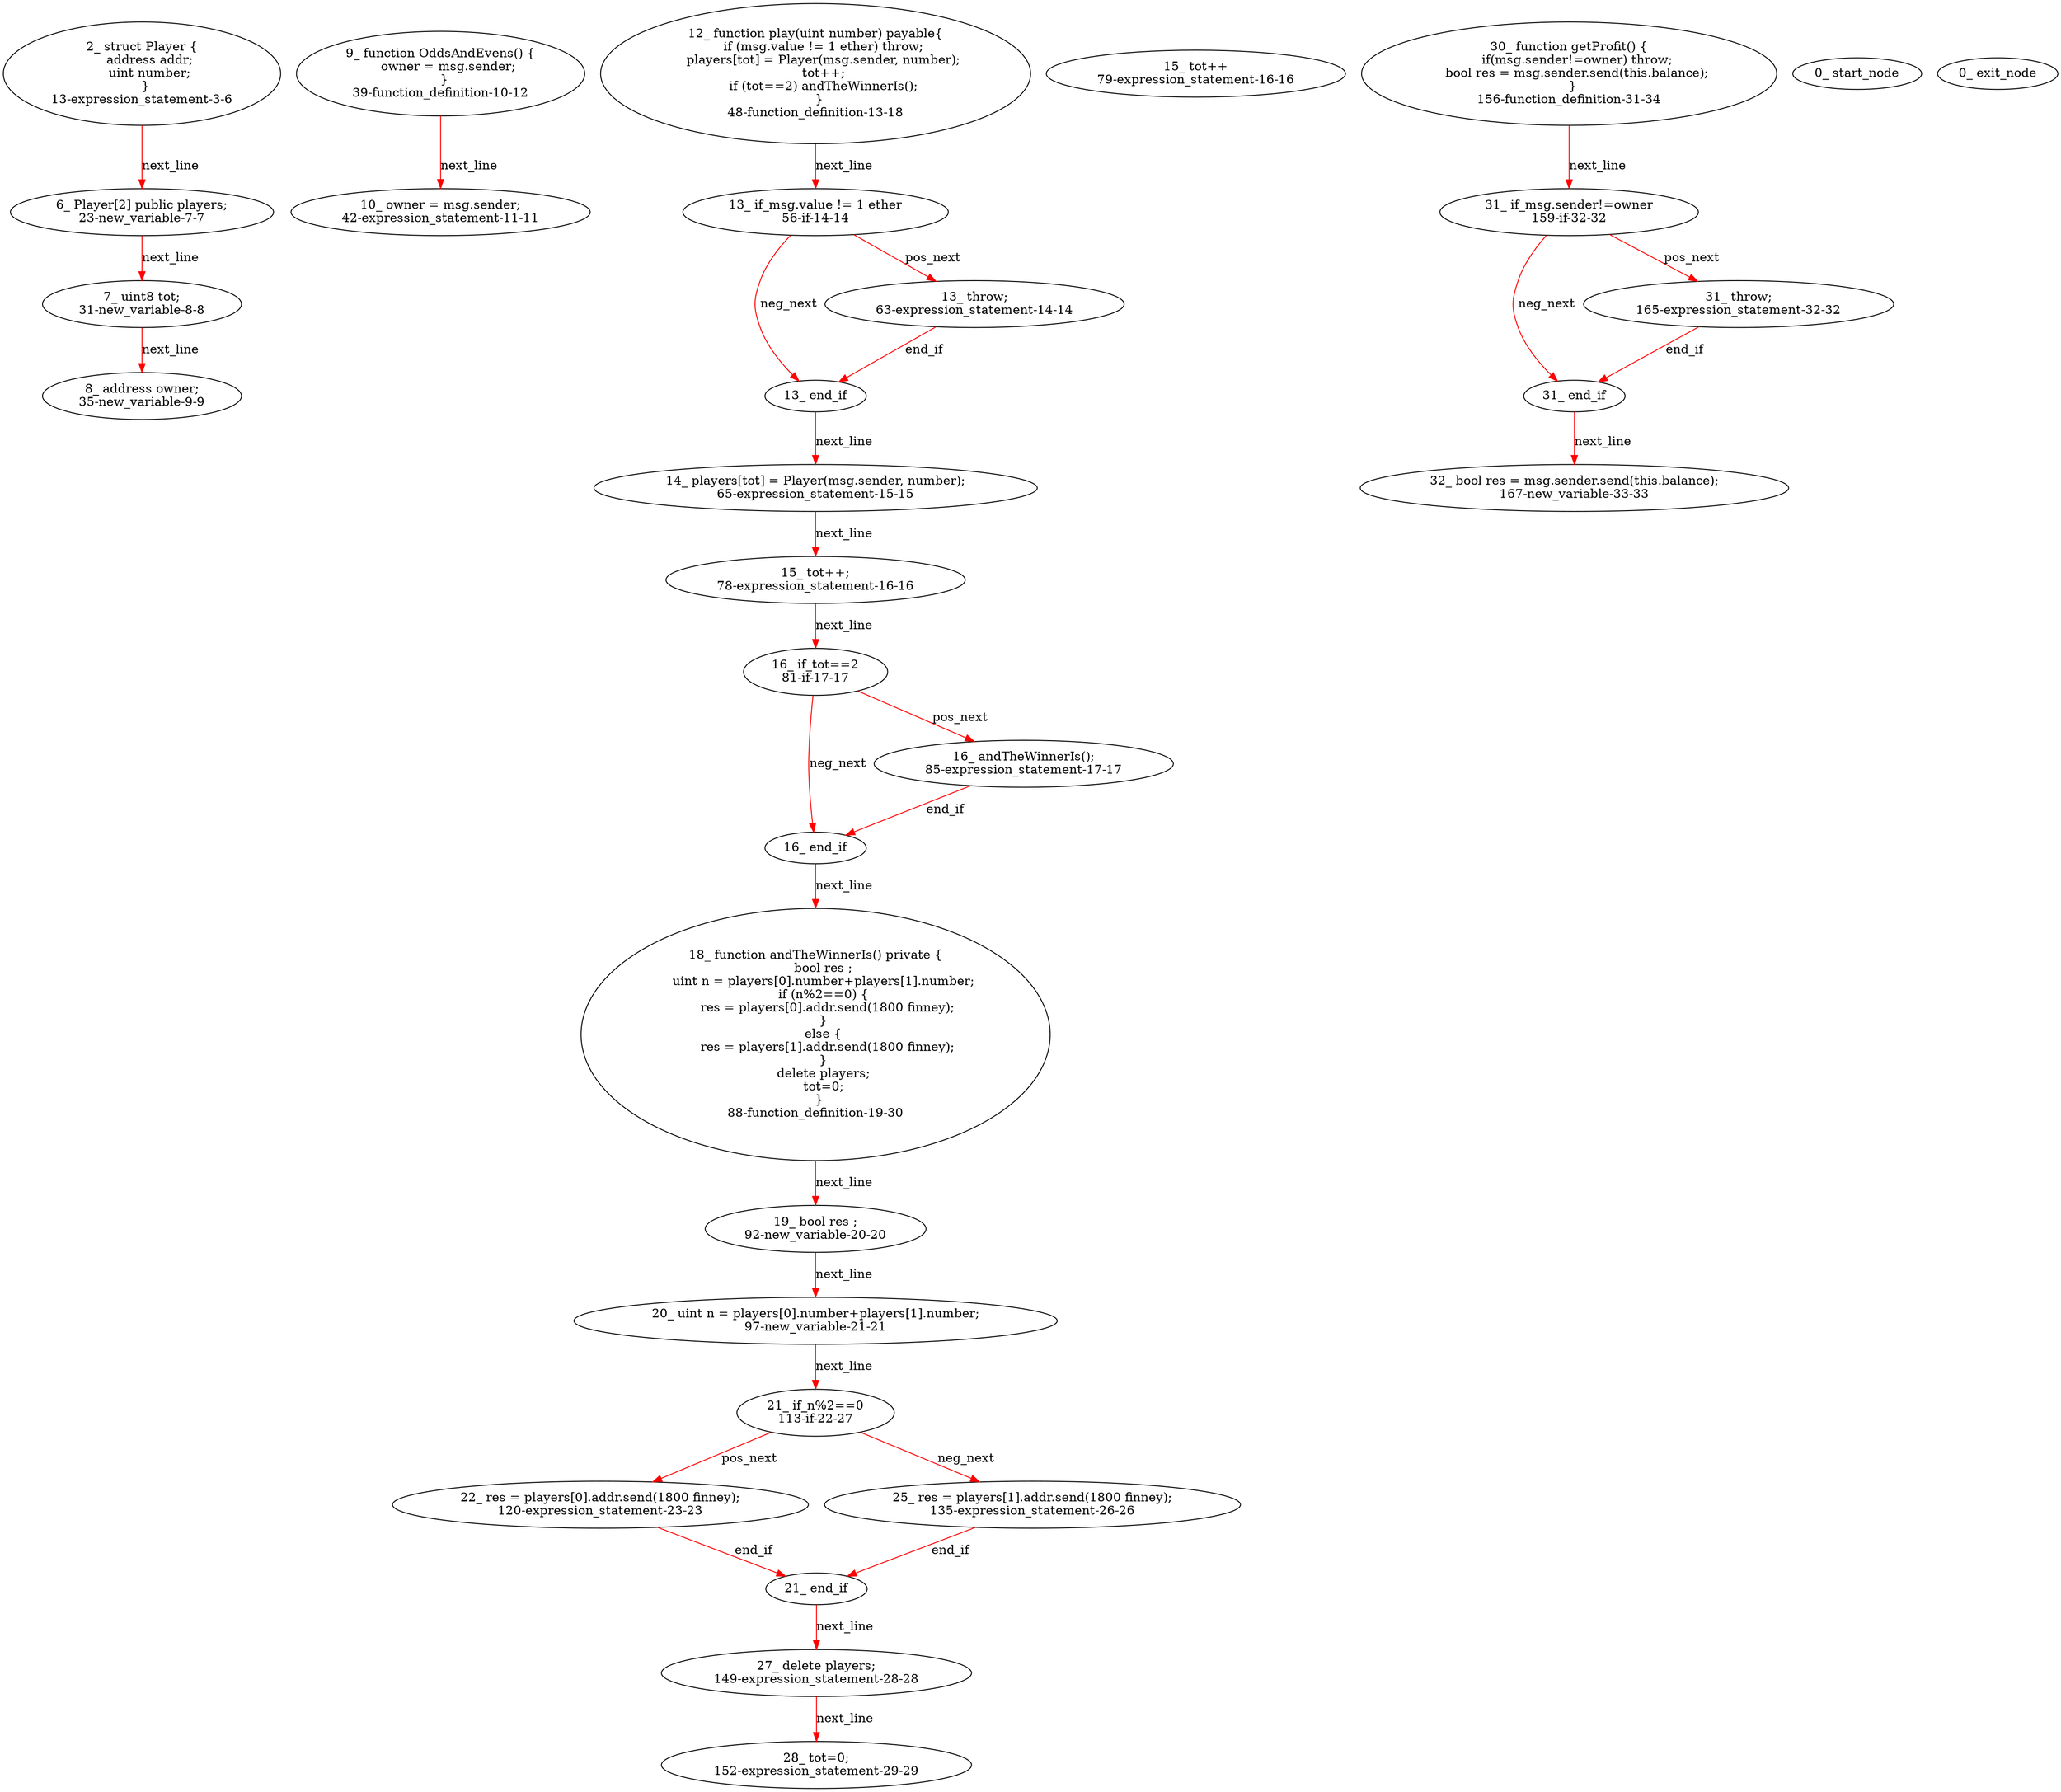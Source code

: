 digraph  {
13 [label="2_ struct Player {\n    address addr;\n    uint number;\n  }\n13-expression_statement-3-6", method="Player()", type_label=expression_statement];
23 [label="6_ Player[2] public players;\n23-new_variable-7-7", method="", type_label=new_variable];
31 [label="7_ uint8 tot;\n31-new_variable-8-8", method="", type_label=new_variable];
35 [label="8_ address owner;\n35-new_variable-9-9", method="", type_label=new_variable];
39 [label="9_ function OddsAndEvens() {\n    owner = msg.sender;\n  }\n39-function_definition-10-12", method="OddsAndEvens()", type_label=function_definition];
42 [label="10_ owner = msg.sender;\n42-expression_statement-11-11", method="OddsAndEvens()", type_label=expression_statement];
48 [label="12_ function play(uint number) payable{\n    if (msg.value != 1 ether) throw;\n    players[tot] = Player(msg.sender, number);\n    tot++;\n    if (tot==2) andTheWinnerIs();\n  }\n48-function_definition-13-18", method="play(uint number)", type_label=function_definition];
56 [label="13_ if_msg.value != 1 ether\n56-if-14-14", method="play(uint number)", type_label=if];
233 [label="13_ end_if", method="play(uint number)", type_label=end_if];
63 [label="13_ throw;\n63-expression_statement-14-14", method="play(uint number)", type_label=expression_statement];
65 [label="14_ players[tot] = Player(msg.sender, number);\n65-expression_statement-15-15", method="play(uint number)", type_label=expression_statement];
78 [label="15_ tot++;\n78-expression_statement-16-16", method="play(uint number)", type_label=expression_statement];
79 [label="15_ tot++\n79-expression_statement-16-16", method="play(uint number)", type_label=expression_statement];
81 [label="16_ if_tot==2\n81-if-17-17", method="play(uint number)", type_label=if];
258 [label="16_ end_if", method="play(uint number)", type_label=end_if];
85 [label="16_ andTheWinnerIs();\n85-expression_statement-17-17", method="play(uint number)", type_label=expression_statement];
88 [label="18_ function andTheWinnerIs() private {\n    bool res ;\n    uint n = players[0].number+players[1].number;\n    if (n%2==0) {\n      res = players[0].addr.send(1800 finney);\n    }\n    else {\n      res = players[1].addr.send(1800 finney);\n    }\n    delete players;\n    tot=0;\n  }\n88-function_definition-19-30", method="andTheWinnerIs()", type_label=function_definition];
92 [label="19_ bool res ;\n92-new_variable-20-20", method="andTheWinnerIs()", type_label=new_variable];
97 [label="20_ uint n = players[0].number+players[1].number;\n97-new_variable-21-21", method="andTheWinnerIs()", type_label=new_variable];
113 [label="21_ if_n%2==0\n113-if-22-27", method="andTheWinnerIs()", type_label=if];
290 [label="21_ end_if", method="andTheWinnerIs()", type_label=end_if];
120 [label="22_ res = players[0].addr.send(1800 finney);\n120-expression_statement-23-23", method="andTheWinnerIs()", type_label=expression_statement];
135 [label="25_ res = players[1].addr.send(1800 finney);\n135-expression_statement-26-26", method="andTheWinnerIs()", type_label=expression_statement];
149 [label="27_ delete players;\n149-expression_statement-28-28", method="andTheWinnerIs()", type_label=expression_statement];
152 [label="28_ tot=0;\n152-expression_statement-29-29", method="andTheWinnerIs()", type_label=expression_statement];
156 [label="30_ function getProfit() {\n    if(msg.sender!=owner) throw;\n    bool res = msg.sender.send(this.balance);\n  }\n156-function_definition-31-34", method="getProfit()", type_label=function_definition];
159 [label="31_ if_msg.sender!=owner\n159-if-32-32", method="getProfit()", type_label=if];
336 [label="31_ end_if", method="getProfit()", type_label=end_if];
165 [label="31_ throw;\n165-expression_statement-32-32", method="getProfit()", type_label=expression_statement];
167 [label="32_ bool res = msg.sender.send(this.balance);\n167-new_variable-33-33", method="getProfit()", type_label=new_variable];
1 [label="0_ start_node", method="", type_label=start];
2 [label="0_ exit_node", method="", type_label=exit];
13 -> 23  [color=red, controlflow_type=next_line, edge_type=CFG_edge, key=0, label=next_line];
23 -> 31  [color=red, controlflow_type=next_line, edge_type=CFG_edge, key=0, label=next_line];
31 -> 35  [color=red, controlflow_type=next_line, edge_type=CFG_edge, key=0, label=next_line];
39 -> 42  [color=red, controlflow_type=next_line, edge_type=CFG_edge, key=0, label=next_line];
48 -> 56  [color=red, controlflow_type=next_line, edge_type=CFG_edge, key=0, label=next_line];
56 -> 63  [color=red, controlflow_type=pos_next, edge_type=CFG_edge, key=0, label=pos_next];
56 -> 233  [color=red, controlflow_type=neg_next, edge_type=CFG_edge, key=0, label=neg_next];
233 -> 65  [color=red, controlflow_type=next_line, edge_type=CFG_edge, key=0, label=next_line];
63 -> 233  [color=red, controlflow_type=end_if, edge_type=CFG_edge, key=0, label=end_if];
65 -> 78  [color=red, controlflow_type=next_line, edge_type=CFG_edge, key=0, label=next_line];
78 -> 81  [color=red, controlflow_type=next_line, edge_type=CFG_edge, key=0, label=next_line];
81 -> 85  [color=red, controlflow_type=pos_next, edge_type=CFG_edge, key=0, label=pos_next];
81 -> 258  [color=red, controlflow_type=neg_next, edge_type=CFG_edge, key=0, label=neg_next];
258 -> 88  [color=red, controlflow_type=next_line, edge_type=CFG_edge, key=0, label=next_line];
85 -> 258  [color=red, controlflow_type=end_if, edge_type=CFG_edge, key=0, label=end_if];
88 -> 92  [color=red, controlflow_type=next_line, edge_type=CFG_edge, key=0, label=next_line];
92 -> 97  [color=red, controlflow_type=next_line, edge_type=CFG_edge, key=0, label=next_line];
97 -> 113  [color=red, controlflow_type=next_line, edge_type=CFG_edge, key=0, label=next_line];
113 -> 120  [color=red, controlflow_type=pos_next, edge_type=CFG_edge, key=0, label=pos_next];
113 -> 135  [color=red, controlflow_type=neg_next, edge_type=CFG_edge, key=0, label=neg_next];
290 -> 149  [color=red, controlflow_type=next_line, edge_type=CFG_edge, key=0, label=next_line];
120 -> 290  [color=red, controlflow_type=end_if, edge_type=CFG_edge, key=0, label=end_if];
135 -> 290  [color=red, controlflow_type=end_if, edge_type=CFG_edge, key=0, label=end_if];
149 -> 152  [color=red, controlflow_type=next_line, edge_type=CFG_edge, key=0, label=next_line];
156 -> 159  [color=red, controlflow_type=next_line, edge_type=CFG_edge, key=0, label=next_line];
159 -> 165  [color=red, controlflow_type=pos_next, edge_type=CFG_edge, key=0, label=pos_next];
159 -> 336  [color=red, controlflow_type=neg_next, edge_type=CFG_edge, key=0, label=neg_next];
336 -> 167  [color=red, controlflow_type=next_line, edge_type=CFG_edge, key=0, label=next_line];
165 -> 336  [color=red, controlflow_type=end_if, edge_type=CFG_edge, key=0, label=end_if];
}
